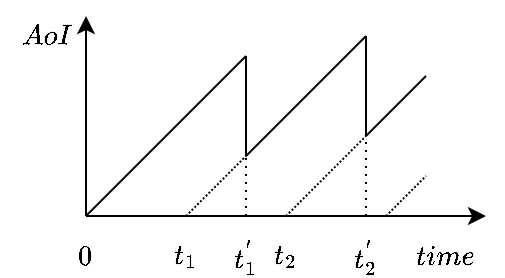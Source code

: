 <mxfile version="14.7.6" type="github"><diagram id="t1U-6jDbk1DQw_mAnEgf" name="Page-1"><mxGraphModel dx="1286" dy="547" grid="1" gridSize="10" guides="1" tooltips="1" connect="1" arrows="1" fold="1" page="1" pageScale="1" pageWidth="248" pageHeight="155" math="1" shadow="0"><root><mxCell id="0"/><mxCell id="1" parent="0"/><mxCell id="PVEki_x_F0TI54_uKyEB-1" value="" style="endArrow=classic;html=1;strokeWidth=1;" parent="1" edge="1"><mxGeometry width="50" height="50" relative="1" as="geometry"><mxPoint x="40" y="109" as="sourcePoint"/><mxPoint x="40" y="9" as="targetPoint"/></mxGeometry></mxCell><mxCell id="PVEki_x_F0TI54_uKyEB-3" value="" style="endArrow=classic;html=1;strokeWidth=1;" parent="1" edge="1"><mxGeometry width="50" height="50" relative="1" as="geometry"><mxPoint x="40" y="109" as="sourcePoint"/><mxPoint x="240" y="109" as="targetPoint"/></mxGeometry></mxCell><mxCell id="PVEki_x_F0TI54_uKyEB-4" value="" style="endArrow=none;html=1;strokeWidth=1;" parent="1" edge="1"><mxGeometry width="50" height="50" relative="1" as="geometry"><mxPoint x="40" y="109" as="sourcePoint"/><mxPoint x="120" y="29" as="targetPoint"/></mxGeometry></mxCell><mxCell id="PVEki_x_F0TI54_uKyEB-5" value="" style="endArrow=none;dashed=1;html=1;dashPattern=1 1;strokeWidth=1;" parent="1" edge="1"><mxGeometry width="50" height="50" relative="1" as="geometry"><mxPoint x="90" y="109" as="sourcePoint"/><mxPoint x="120" y="79" as="targetPoint"/></mxGeometry></mxCell><mxCell id="PVEki_x_F0TI54_uKyEB-6" value="" style="endArrow=none;html=1;strokeWidth=1;" parent="1" edge="1"><mxGeometry width="50" height="50" relative="1" as="geometry"><mxPoint x="120" y="79" as="sourcePoint"/><mxPoint x="120" y="29" as="targetPoint"/></mxGeometry></mxCell><mxCell id="PVEki_x_F0TI54_uKyEB-8" value="" style="endArrow=none;dashed=1;html=1;dashPattern=1 3;strokeWidth=1;" parent="1" edge="1"><mxGeometry width="50" height="50" relative="1" as="geometry"><mxPoint x="120" y="109" as="sourcePoint"/><mxPoint x="120" y="79" as="targetPoint"/></mxGeometry></mxCell><mxCell id="PVEki_x_F0TI54_uKyEB-11" value="" style="endArrow=none;html=1;strokeWidth=1;" parent="1" edge="1"><mxGeometry width="50" height="50" relative="1" as="geometry"><mxPoint x="120" y="79" as="sourcePoint"/><mxPoint x="180" y="19" as="targetPoint"/></mxGeometry></mxCell><mxCell id="PVEki_x_F0TI54_uKyEB-12" value="" style="endArrow=none;dashed=1;html=1;dashPattern=1 1;strokeWidth=1;" parent="1" edge="1"><mxGeometry width="50" height="50" relative="1" as="geometry"><mxPoint x="140" y="109" as="sourcePoint"/><mxPoint x="180" y="69" as="targetPoint"/></mxGeometry></mxCell><mxCell id="PVEki_x_F0TI54_uKyEB-13" value="" style="endArrow=none;html=1;strokeWidth=1;" parent="1" edge="1"><mxGeometry width="50" height="50" relative="1" as="geometry"><mxPoint x="180" y="69" as="sourcePoint"/><mxPoint x="180" y="19" as="targetPoint"/></mxGeometry></mxCell><mxCell id="PVEki_x_F0TI54_uKyEB-14" value="" style="endArrow=none;html=1;strokeWidth=1;" parent="1" edge="1"><mxGeometry width="50" height="50" relative="1" as="geometry"><mxPoint x="180" y="69" as="sourcePoint"/><mxPoint x="210" y="39" as="targetPoint"/></mxGeometry></mxCell><mxCell id="PVEki_x_F0TI54_uKyEB-15" value="" style="endArrow=none;dashed=1;html=1;dashPattern=1 3;strokeWidth=1;" parent="1" edge="1"><mxGeometry width="50" height="50" relative="1" as="geometry"><mxPoint x="180" y="109" as="sourcePoint"/><mxPoint x="180" y="69" as="targetPoint"/></mxGeometry></mxCell><mxCell id="PVEki_x_F0TI54_uKyEB-16" value="" style="endArrow=none;dashed=1;html=1;dashPattern=1 1;strokeWidth=1;" parent="1" edge="1"><mxGeometry width="50" height="50" relative="1" as="geometry"><mxPoint x="190" y="109" as="sourcePoint"/><mxPoint x="210" y="89" as="targetPoint"/></mxGeometry></mxCell><mxCell id="PVEki_x_F0TI54_uKyEB-17" value="$$AoI$$" style="text;html=1;strokeColor=none;fillColor=none;align=center;verticalAlign=middle;whiteSpace=wrap;rounded=0;strokeWidth=1;" parent="1" vertex="1"><mxGeometry y="9" width="40" height="20" as="geometry"/></mxCell><mxCell id="PVEki_x_F0TI54_uKyEB-18" value="$$time$$" style="text;html=1;strokeColor=none;fillColor=none;align=center;verticalAlign=middle;whiteSpace=wrap;rounded=0;strokeWidth=1;" parent="1" vertex="1"><mxGeometry x="200" y="119" width="40" height="20" as="geometry"/></mxCell><mxCell id="PVEki_x_F0TI54_uKyEB-19" value="$$0$$" style="text;html=1;strokeColor=none;fillColor=none;align=center;verticalAlign=middle;whiteSpace=wrap;rounded=0;strokeWidth=1;" parent="1" vertex="1"><mxGeometry x="20" y="119" width="40" height="20" as="geometry"/></mxCell><mxCell id="PVEki_x_F0TI54_uKyEB-21" value="$$t_1$$" style="text;html=1;strokeColor=none;fillColor=none;align=center;verticalAlign=middle;whiteSpace=wrap;rounded=0;strokeWidth=1;" parent="1" vertex="1"><mxGeometry x="70" y="119" width="40" height="20" as="geometry"/></mxCell><mxCell id="PVEki_x_F0TI54_uKyEB-22" value="$$t_1^{'}$$" style="text;html=1;strokeColor=none;fillColor=none;align=center;verticalAlign=middle;whiteSpace=wrap;rounded=0;strokeWidth=1;" parent="1" vertex="1"><mxGeometry x="100" y="119" width="40" height="20" as="geometry"/></mxCell><mxCell id="PVEki_x_F0TI54_uKyEB-23" value="$$t_2$$" style="text;html=1;strokeColor=none;fillColor=none;align=center;verticalAlign=middle;whiteSpace=wrap;rounded=0;strokeWidth=1;" parent="1" vertex="1"><mxGeometry x="120" y="119" width="40" height="20" as="geometry"/></mxCell><mxCell id="PVEki_x_F0TI54_uKyEB-25" value="$$t_2^{'}$$" style="text;html=1;strokeColor=none;fillColor=none;align=center;verticalAlign=middle;whiteSpace=wrap;rounded=0;strokeWidth=1;" parent="1" vertex="1"><mxGeometry x="160" y="119" width="40" height="20" as="geometry"/></mxCell></root></mxGraphModel></diagram></mxfile>